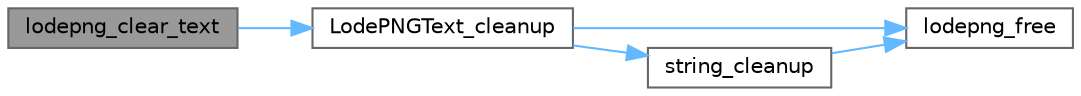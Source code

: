 digraph "lodepng_clear_text"
{
 // LATEX_PDF_SIZE
  bgcolor="transparent";
  edge [fontname=Helvetica,fontsize=10,labelfontname=Helvetica,labelfontsize=10];
  node [fontname=Helvetica,fontsize=10,shape=box,height=0.2,width=0.4];
  rankdir="LR";
  Node1 [id="Node000001",label="lodepng_clear_text",height=0.2,width=0.4,color="gray40", fillcolor="grey60", style="filled", fontcolor="black",tooltip=" "];
  Node1 -> Node2 [id="edge5_Node000001_Node000002",color="steelblue1",style="solid",tooltip=" "];
  Node2 [id="Node000002",label="LodePNGText_cleanup",height=0.2,width=0.4,color="grey40", fillcolor="white", style="filled",URL="$lodepng_8cpp.html#ad38d63db1da8c6309032e9744d953327",tooltip=" "];
  Node2 -> Node3 [id="edge6_Node000002_Node000003",color="steelblue1",style="solid",tooltip=" "];
  Node3 [id="Node000003",label="lodepng_free",height=0.2,width=0.4,color="grey40", fillcolor="white", style="filled",URL="$lodepng_8cpp.html#a5cabd4078527ba33b78791fac7e8b15c",tooltip=" "];
  Node2 -> Node4 [id="edge7_Node000002_Node000004",color="steelblue1",style="solid",tooltip=" "];
  Node4 [id="Node000004",label="string_cleanup",height=0.2,width=0.4,color="grey40", fillcolor="white", style="filled",URL="$lodepng_8cpp.html#a9886d70ad5032ac8f25f5c1c7de03b58",tooltip=" "];
  Node4 -> Node3 [id="edge8_Node000004_Node000003",color="steelblue1",style="solid",tooltip=" "];
}
